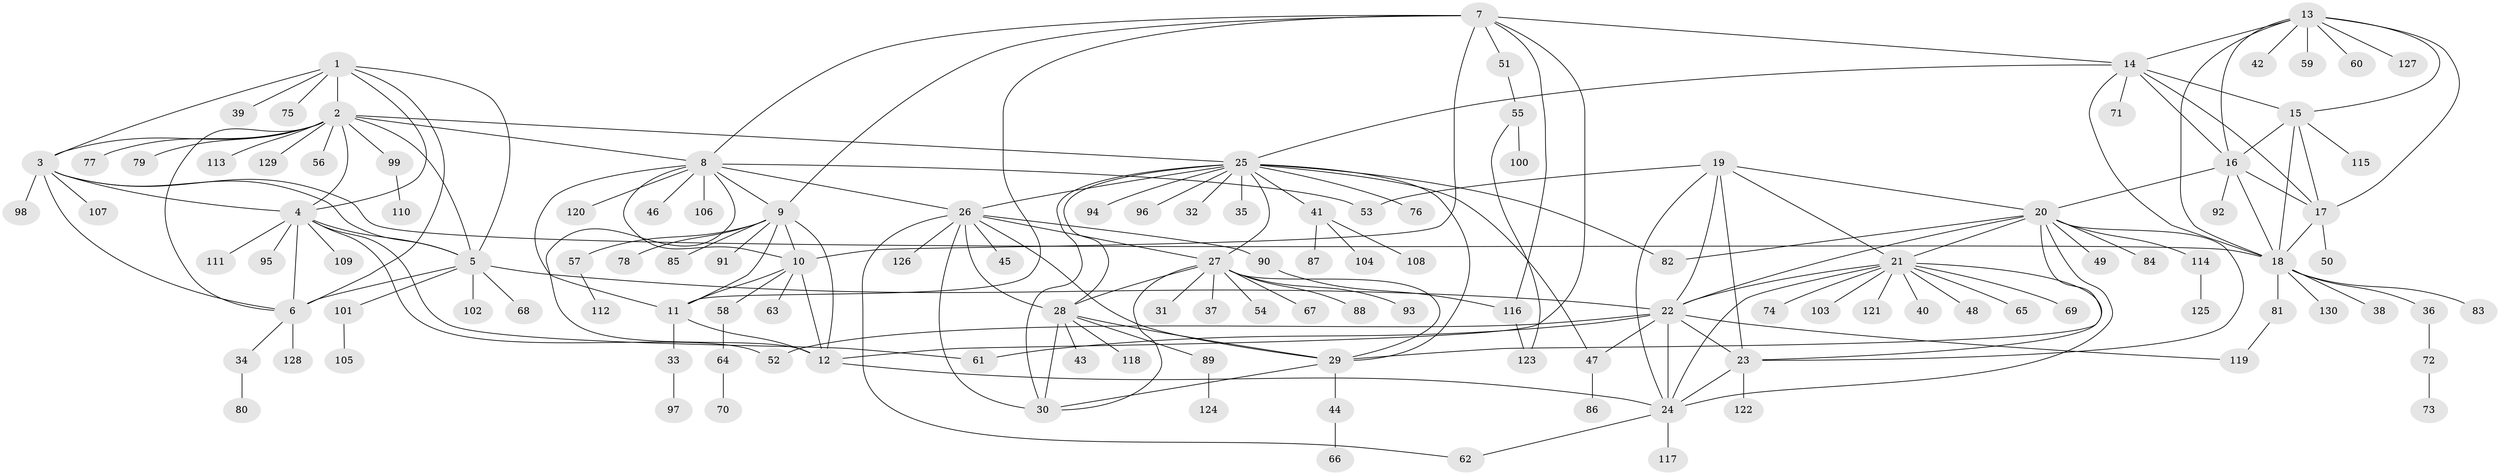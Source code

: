 // coarse degree distribution, {7: 0.009433962264150943, 19: 0.018867924528301886, 11: 0.009433962264150943, 6: 0.04716981132075472, 8: 0.02830188679245283, 5: 0.018867924528301886, 9: 0.04716981132075472, 4: 0.009433962264150943, 10: 0.018867924528301886, 1: 0.6226415094339622, 2: 0.14150943396226415, 3: 0.02830188679245283}
// Generated by graph-tools (version 1.1) at 2025/24/03/03/25 07:24:16]
// undirected, 130 vertices, 194 edges
graph export_dot {
graph [start="1"]
  node [color=gray90,style=filled];
  1;
  2;
  3;
  4;
  5;
  6;
  7;
  8;
  9;
  10;
  11;
  12;
  13;
  14;
  15;
  16;
  17;
  18;
  19;
  20;
  21;
  22;
  23;
  24;
  25;
  26;
  27;
  28;
  29;
  30;
  31;
  32;
  33;
  34;
  35;
  36;
  37;
  38;
  39;
  40;
  41;
  42;
  43;
  44;
  45;
  46;
  47;
  48;
  49;
  50;
  51;
  52;
  53;
  54;
  55;
  56;
  57;
  58;
  59;
  60;
  61;
  62;
  63;
  64;
  65;
  66;
  67;
  68;
  69;
  70;
  71;
  72;
  73;
  74;
  75;
  76;
  77;
  78;
  79;
  80;
  81;
  82;
  83;
  84;
  85;
  86;
  87;
  88;
  89;
  90;
  91;
  92;
  93;
  94;
  95;
  96;
  97;
  98;
  99;
  100;
  101;
  102;
  103;
  104;
  105;
  106;
  107;
  108;
  109;
  110;
  111;
  112;
  113;
  114;
  115;
  116;
  117;
  118;
  119;
  120;
  121;
  122;
  123;
  124;
  125;
  126;
  127;
  128;
  129;
  130;
  1 -- 2;
  1 -- 3;
  1 -- 4;
  1 -- 5;
  1 -- 6;
  1 -- 39;
  1 -- 75;
  2 -- 3;
  2 -- 4;
  2 -- 5;
  2 -- 6;
  2 -- 8;
  2 -- 25;
  2 -- 56;
  2 -- 77;
  2 -- 79;
  2 -- 99;
  2 -- 113;
  2 -- 129;
  3 -- 4;
  3 -- 5;
  3 -- 6;
  3 -- 18;
  3 -- 98;
  3 -- 107;
  4 -- 5;
  4 -- 6;
  4 -- 52;
  4 -- 61;
  4 -- 95;
  4 -- 109;
  4 -- 111;
  5 -- 6;
  5 -- 22;
  5 -- 68;
  5 -- 101;
  5 -- 102;
  6 -- 34;
  6 -- 128;
  7 -- 8;
  7 -- 9;
  7 -- 10;
  7 -- 11;
  7 -- 12;
  7 -- 14;
  7 -- 51;
  7 -- 116;
  8 -- 9;
  8 -- 10;
  8 -- 11;
  8 -- 12;
  8 -- 26;
  8 -- 46;
  8 -- 53;
  8 -- 106;
  8 -- 120;
  9 -- 10;
  9 -- 11;
  9 -- 12;
  9 -- 57;
  9 -- 78;
  9 -- 85;
  9 -- 91;
  10 -- 11;
  10 -- 12;
  10 -- 58;
  10 -- 63;
  11 -- 12;
  11 -- 33;
  12 -- 24;
  13 -- 14;
  13 -- 15;
  13 -- 16;
  13 -- 17;
  13 -- 18;
  13 -- 42;
  13 -- 59;
  13 -- 60;
  13 -- 127;
  14 -- 15;
  14 -- 16;
  14 -- 17;
  14 -- 18;
  14 -- 25;
  14 -- 71;
  15 -- 16;
  15 -- 17;
  15 -- 18;
  15 -- 115;
  16 -- 17;
  16 -- 18;
  16 -- 20;
  16 -- 92;
  17 -- 18;
  17 -- 50;
  18 -- 36;
  18 -- 38;
  18 -- 81;
  18 -- 83;
  18 -- 130;
  19 -- 20;
  19 -- 21;
  19 -- 22;
  19 -- 23;
  19 -- 24;
  19 -- 53;
  20 -- 21;
  20 -- 22;
  20 -- 23;
  20 -- 24;
  20 -- 29;
  20 -- 49;
  20 -- 82;
  20 -- 84;
  20 -- 114;
  21 -- 22;
  21 -- 23;
  21 -- 24;
  21 -- 40;
  21 -- 48;
  21 -- 65;
  21 -- 69;
  21 -- 74;
  21 -- 103;
  21 -- 121;
  22 -- 23;
  22 -- 24;
  22 -- 47;
  22 -- 52;
  22 -- 61;
  22 -- 119;
  23 -- 24;
  23 -- 122;
  24 -- 62;
  24 -- 117;
  25 -- 26;
  25 -- 27;
  25 -- 28;
  25 -- 29;
  25 -- 30;
  25 -- 32;
  25 -- 35;
  25 -- 41;
  25 -- 47;
  25 -- 76;
  25 -- 82;
  25 -- 94;
  25 -- 96;
  26 -- 27;
  26 -- 28;
  26 -- 29;
  26 -- 30;
  26 -- 45;
  26 -- 62;
  26 -- 90;
  26 -- 126;
  27 -- 28;
  27 -- 29;
  27 -- 30;
  27 -- 31;
  27 -- 37;
  27 -- 54;
  27 -- 67;
  27 -- 88;
  27 -- 93;
  28 -- 29;
  28 -- 30;
  28 -- 43;
  28 -- 89;
  28 -- 118;
  29 -- 30;
  29 -- 44;
  33 -- 97;
  34 -- 80;
  36 -- 72;
  41 -- 87;
  41 -- 104;
  41 -- 108;
  44 -- 66;
  47 -- 86;
  51 -- 55;
  55 -- 100;
  55 -- 123;
  57 -- 112;
  58 -- 64;
  64 -- 70;
  72 -- 73;
  81 -- 119;
  89 -- 124;
  90 -- 116;
  99 -- 110;
  101 -- 105;
  114 -- 125;
  116 -- 123;
}
